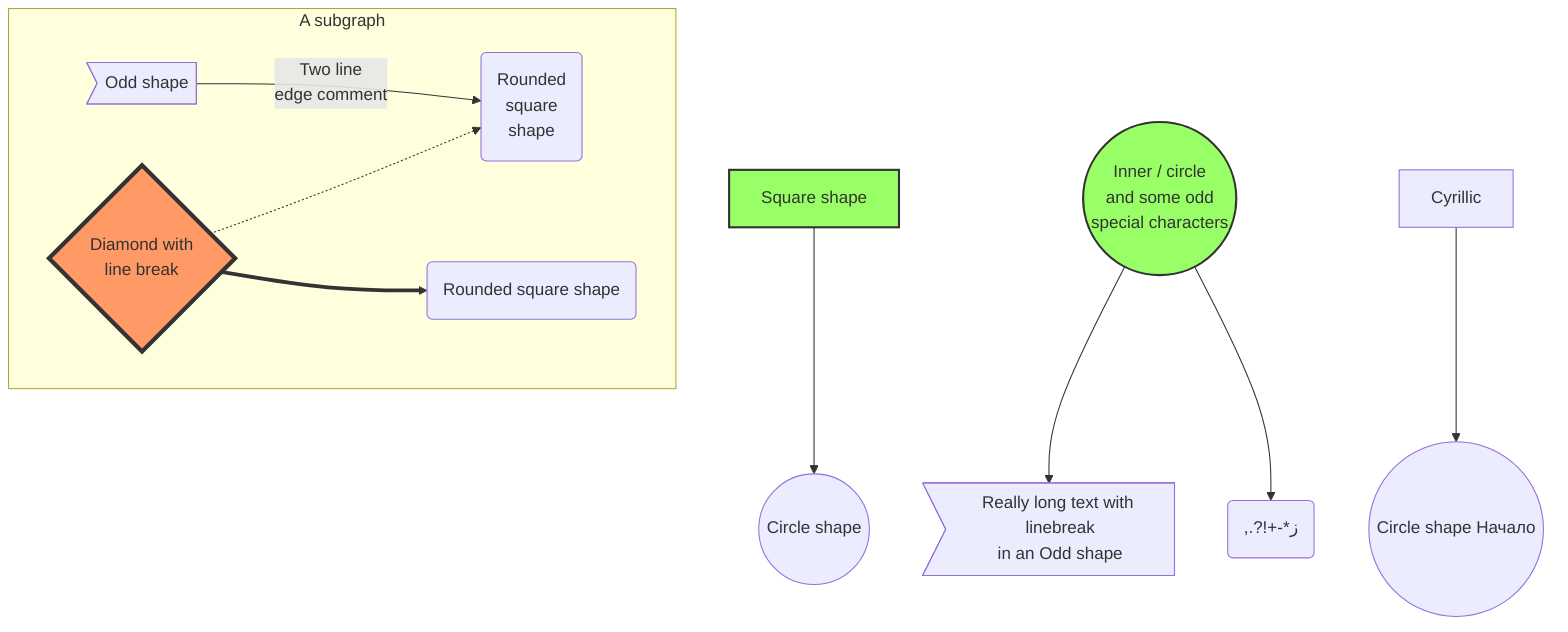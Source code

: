 graph TB
    sq[Square shape] --> ci((Circle shape))

    subgraph A subgraph
        od>Odd shape]-- Two line<br/>edge comment --> ro
        di{Diamond with <br/> line break} -.-> ro(Rounded<br>square<br>shape)
        di==>ro2(Rounded square shape)
    end

    %% Notice that no text in shape are added here instead that is appended further down
    e --> od3>Really long text with linebreak<br>in an Odd shape]

    %% Comments after double percent signs
    e((Inner / circle<br>and some odd <br>special characters)) --> f(,.?!+-*ز)

    cyr[Cyrillic]-->cyr2((Circle shape Начало));

     classDef green fill:#9f6,stroke:#333,stroke-width:2px;
     classDef orange fill:#f96,stroke:#333,stroke-width:4px;
     class sq,e green
     class di orange